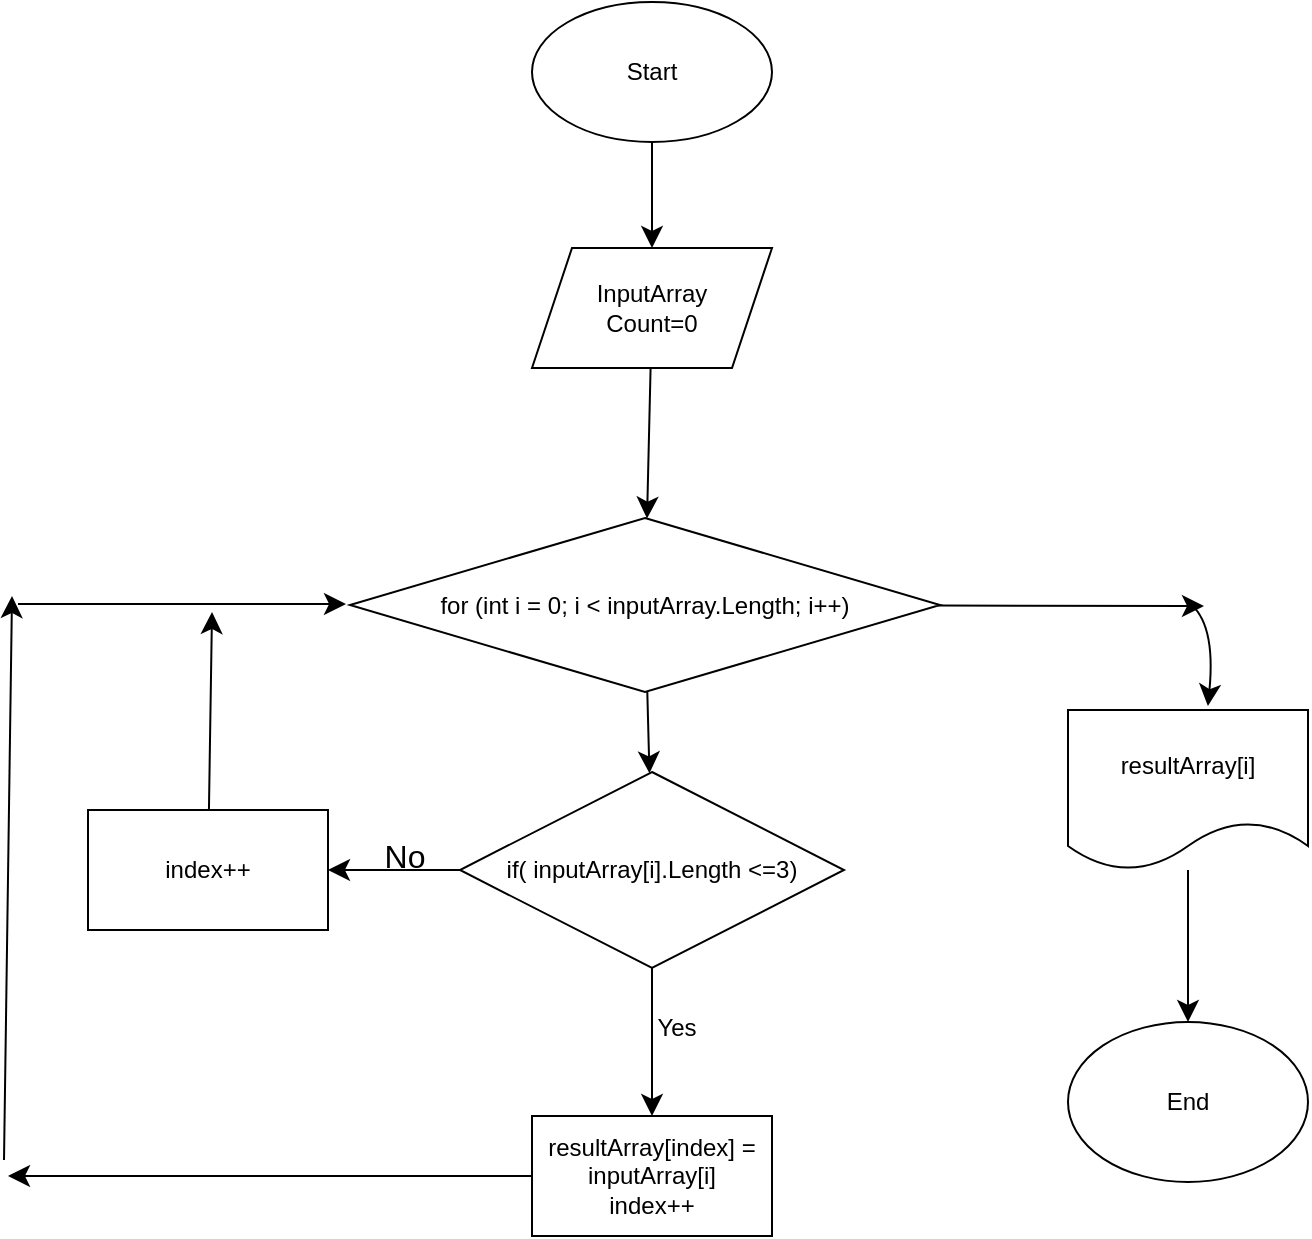 <mxfile version="24.0.4" type="github">
  <diagram name="Страница — 1" id="0OB4QwQC5n0Iw7WaUsuT">
    <mxGraphModel dx="1162" dy="1479" grid="0" gridSize="10" guides="1" tooltips="1" connect="1" arrows="1" fold="1" page="0" pageScale="1" pageWidth="827" pageHeight="1169" math="0" shadow="0">
      <root>
        <mxCell id="0" />
        <mxCell id="1" parent="0" />
        <mxCell id="T1vWsJnUSZiWMTGMldm9-8" value="" style="edgeStyle=none;curved=1;rounded=0;orthogonalLoop=1;jettySize=auto;html=1;fontSize=12;startSize=8;endSize=8;" edge="1" parent="1" source="T1vWsJnUSZiWMTGMldm9-1" target="T1vWsJnUSZiWMTGMldm9-2">
          <mxGeometry relative="1" as="geometry" />
        </mxCell>
        <mxCell id="T1vWsJnUSZiWMTGMldm9-1" value="Start" style="ellipse;whiteSpace=wrap;html=1;" vertex="1" parent="1">
          <mxGeometry x="144" y="-217" width="120" height="70" as="geometry" />
        </mxCell>
        <mxCell id="T1vWsJnUSZiWMTGMldm9-9" value="" style="edgeStyle=none;curved=1;rounded=0;orthogonalLoop=1;jettySize=auto;html=1;fontSize=12;startSize=8;endSize=8;" edge="1" parent="1" source="T1vWsJnUSZiWMTGMldm9-2" target="T1vWsJnUSZiWMTGMldm9-3">
          <mxGeometry relative="1" as="geometry" />
        </mxCell>
        <mxCell id="T1vWsJnUSZiWMTGMldm9-2" value="InputArray&lt;div&gt;Count=0&lt;/div&gt;" style="shape=parallelogram;perimeter=parallelogramPerimeter;whiteSpace=wrap;html=1;fixedSize=1;" vertex="1" parent="1">
          <mxGeometry x="144" y="-94" width="120" height="60" as="geometry" />
        </mxCell>
        <mxCell id="T1vWsJnUSZiWMTGMldm9-10" value="" style="edgeStyle=none;curved=1;rounded=0;orthogonalLoop=1;jettySize=auto;html=1;fontSize=12;startSize=8;endSize=8;" edge="1" parent="1" source="T1vWsJnUSZiWMTGMldm9-3" target="T1vWsJnUSZiWMTGMldm9-4">
          <mxGeometry relative="1" as="geometry" />
        </mxCell>
        <mxCell id="T1vWsJnUSZiWMTGMldm9-20" style="edgeStyle=none;curved=1;rounded=0;orthogonalLoop=1;jettySize=auto;html=1;fontSize=12;startSize=8;endSize=8;" edge="1" parent="1" source="T1vWsJnUSZiWMTGMldm9-3">
          <mxGeometry relative="1" as="geometry">
            <mxPoint x="480" y="85" as="targetPoint" />
          </mxGeometry>
        </mxCell>
        <mxCell id="T1vWsJnUSZiWMTGMldm9-3" value="for (int i = 0; i &amp;lt; inputArray.Length; i++)" style="rhombus;whiteSpace=wrap;html=1;" vertex="1" parent="1">
          <mxGeometry x="53" y="41" width="295" height="87" as="geometry" />
        </mxCell>
        <mxCell id="T1vWsJnUSZiWMTGMldm9-11" value="" style="edgeStyle=none;curved=1;rounded=0;orthogonalLoop=1;jettySize=auto;html=1;fontSize=12;startSize=8;endSize=8;" edge="1" parent="1" source="T1vWsJnUSZiWMTGMldm9-4" target="T1vWsJnUSZiWMTGMldm9-7">
          <mxGeometry relative="1" as="geometry" />
        </mxCell>
        <mxCell id="T1vWsJnUSZiWMTGMldm9-15" value="Yes" style="edgeLabel;html=1;align=center;verticalAlign=middle;resizable=0;points=[];fontSize=12;" vertex="1" connectable="0" parent="T1vWsJnUSZiWMTGMldm9-11">
          <mxGeometry x="-0.405" y="-3" relative="1" as="geometry">
            <mxPoint x="15" y="8" as="offset" />
          </mxGeometry>
        </mxCell>
        <mxCell id="T1vWsJnUSZiWMTGMldm9-13" value="" style="edgeStyle=none;curved=1;rounded=0;orthogonalLoop=1;jettySize=auto;html=1;fontSize=12;startSize=8;endSize=8;" edge="1" parent="1" source="T1vWsJnUSZiWMTGMldm9-4" target="T1vWsJnUSZiWMTGMldm9-12">
          <mxGeometry relative="1" as="geometry" />
        </mxCell>
        <mxCell id="T1vWsJnUSZiWMTGMldm9-4" value="if( inputArray[i].Length &amp;lt;=3)" style="rhombus;whiteSpace=wrap;html=1;" vertex="1" parent="1">
          <mxGeometry x="108" y="168" width="192" height="98" as="geometry" />
        </mxCell>
        <mxCell id="T1vWsJnUSZiWMTGMldm9-22" style="edgeStyle=none;curved=1;rounded=0;orthogonalLoop=1;jettySize=auto;html=1;fontSize=12;startSize=8;endSize=8;" edge="1" parent="1" source="T1vWsJnUSZiWMTGMldm9-5" target="T1vWsJnUSZiWMTGMldm9-6">
          <mxGeometry relative="1" as="geometry" />
        </mxCell>
        <mxCell id="T1vWsJnUSZiWMTGMldm9-5" value="resultArray[i]" style="shape=document;whiteSpace=wrap;html=1;boundedLbl=1;" vertex="1" parent="1">
          <mxGeometry x="412" y="137" width="120" height="80" as="geometry" />
        </mxCell>
        <mxCell id="T1vWsJnUSZiWMTGMldm9-6" value="End" style="ellipse;whiteSpace=wrap;html=1;" vertex="1" parent="1">
          <mxGeometry x="412" y="293" width="120" height="80" as="geometry" />
        </mxCell>
        <mxCell id="T1vWsJnUSZiWMTGMldm9-16" style="edgeStyle=none;curved=1;rounded=0;orthogonalLoop=1;jettySize=auto;html=1;fontSize=12;startSize=8;endSize=8;" edge="1" parent="1" source="T1vWsJnUSZiWMTGMldm9-7">
          <mxGeometry relative="1" as="geometry">
            <mxPoint x="-118" y="370" as="targetPoint" />
          </mxGeometry>
        </mxCell>
        <mxCell id="T1vWsJnUSZiWMTGMldm9-7" value="resultArray[index] = inputArray[i]&lt;div&gt;index++&lt;/div&gt;" style="rounded=0;whiteSpace=wrap;html=1;" vertex="1" parent="1">
          <mxGeometry x="144" y="340" width="120" height="60" as="geometry" />
        </mxCell>
        <mxCell id="T1vWsJnUSZiWMTGMldm9-18" style="edgeStyle=none;curved=1;rounded=0;orthogonalLoop=1;jettySize=auto;html=1;fontSize=12;startSize=8;endSize=8;" edge="1" parent="1" source="T1vWsJnUSZiWMTGMldm9-12">
          <mxGeometry relative="1" as="geometry">
            <mxPoint x="-16" y="88" as="targetPoint" />
          </mxGeometry>
        </mxCell>
        <mxCell id="T1vWsJnUSZiWMTGMldm9-12" value="index++" style="rounded=0;whiteSpace=wrap;html=1;" vertex="1" parent="1">
          <mxGeometry x="-78" y="187" width="120" height="60" as="geometry" />
        </mxCell>
        <mxCell id="T1vWsJnUSZiWMTGMldm9-14" value="No" style="text;html=1;align=center;verticalAlign=middle;resizable=0;points=[];autosize=1;strokeColor=none;fillColor=none;fontSize=16;" vertex="1" parent="1">
          <mxGeometry x="60.5" y="194.5" width="38" height="31" as="geometry" />
        </mxCell>
        <mxCell id="T1vWsJnUSZiWMTGMldm9-17" value="" style="edgeStyle=none;orthogonalLoop=1;jettySize=auto;html=1;rounded=0;fontSize=12;startSize=8;endSize=8;curved=1;" edge="1" parent="1">
          <mxGeometry width="140" relative="1" as="geometry">
            <mxPoint x="-120" y="362" as="sourcePoint" />
            <mxPoint x="-116" y="80" as="targetPoint" />
            <Array as="points" />
          </mxGeometry>
        </mxCell>
        <mxCell id="T1vWsJnUSZiWMTGMldm9-19" value="" style="edgeStyle=none;orthogonalLoop=1;jettySize=auto;html=1;rounded=0;fontSize=12;startSize=8;endSize=8;curved=1;" edge="1" parent="1">
          <mxGeometry width="140" relative="1" as="geometry">
            <mxPoint x="-113" y="84" as="sourcePoint" />
            <mxPoint x="51" y="84" as="targetPoint" />
            <Array as="points" />
          </mxGeometry>
        </mxCell>
        <mxCell id="T1vWsJnUSZiWMTGMldm9-21" value="" style="edgeStyle=none;orthogonalLoop=1;jettySize=auto;html=1;rounded=0;fontSize=12;startSize=8;endSize=8;curved=1;entryX=0.583;entryY=-0.025;entryDx=0;entryDy=0;entryPerimeter=0;" edge="1" parent="1" target="T1vWsJnUSZiWMTGMldm9-5">
          <mxGeometry width="140" relative="1" as="geometry">
            <mxPoint x="472" y="83" as="sourcePoint" />
            <mxPoint x="544" y="93" as="targetPoint" />
            <Array as="points">
              <mxPoint x="486" y="93" />
            </Array>
          </mxGeometry>
        </mxCell>
      </root>
    </mxGraphModel>
  </diagram>
</mxfile>
